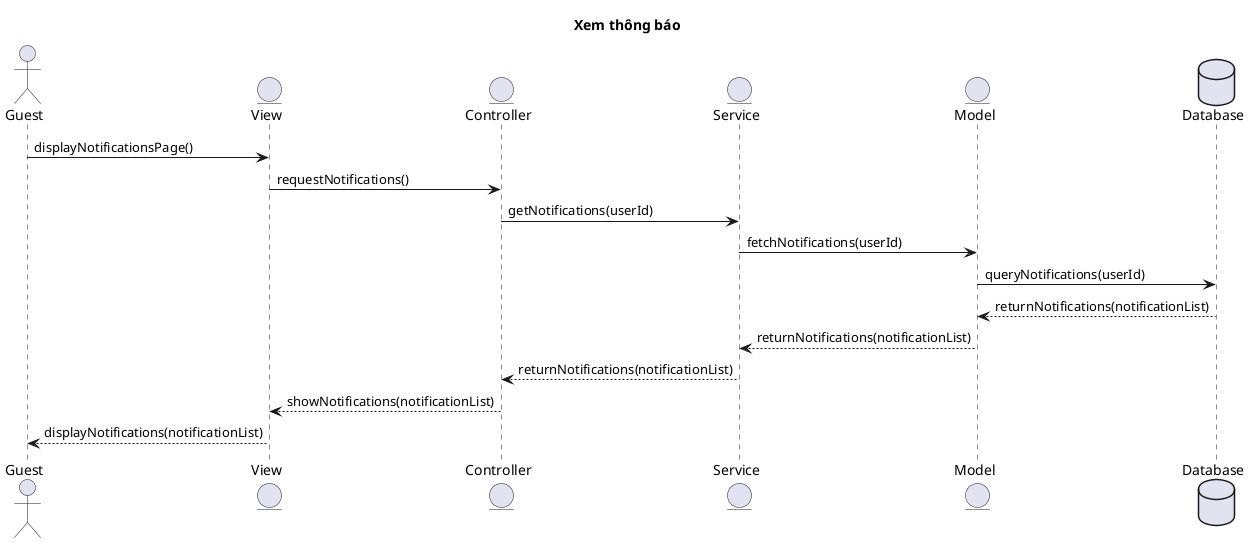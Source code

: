 @startuml

title Xem thông báo

actor Guest
entity View
entity Controller
entity Service
entity Model
database Database

Guest -> View : displayNotificationsPage()
View -> Controller : requestNotifications()
Controller -> Service : getNotifications(userId)
Service -> Model : fetchNotifications(userId)
Model -> Database : queryNotifications(userId)
Database --> Model : returnNotifications(notificationList)
Model --> Service : returnNotifications(notificationList)
Service --> Controller : returnNotifications(notificationList)
Controller --> View : showNotifications(notificationList)
View --> Guest : displayNotifications(notificationList)

@enduml
